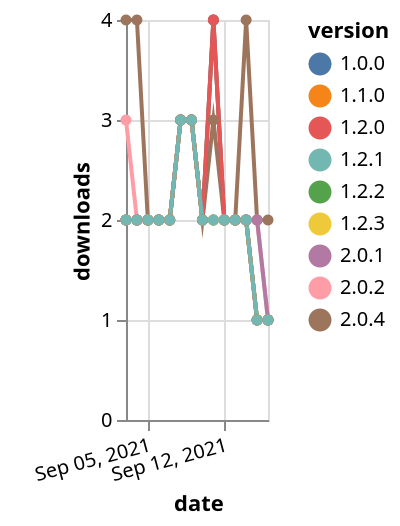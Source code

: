 {"$schema": "https://vega.github.io/schema/vega-lite/v5.json", "description": "A simple bar chart with embedded data.", "data": {"values": [{"date": "2021-09-03", "total": 228, "delta": 3, "version": "2.0.2"}, {"date": "2021-09-04", "total": 230, "delta": 2, "version": "2.0.2"}, {"date": "2021-09-05", "total": 232, "delta": 2, "version": "2.0.2"}, {"date": "2021-09-06", "total": 234, "delta": 2, "version": "2.0.2"}, {"date": "2021-09-07", "total": 236, "delta": 2, "version": "2.0.2"}, {"date": "2021-09-08", "total": 239, "delta": 3, "version": "2.0.2"}, {"date": "2021-09-09", "total": 242, "delta": 3, "version": "2.0.2"}, {"date": "2021-09-10", "total": 244, "delta": 2, "version": "2.0.2"}, {"date": "2021-09-11", "total": 246, "delta": 2, "version": "2.0.2"}, {"date": "2021-09-12", "total": 248, "delta": 2, "version": "2.0.2"}, {"date": "2021-09-13", "total": 250, "delta": 2, "version": "2.0.2"}, {"date": "2021-09-14", "total": 252, "delta": 2, "version": "2.0.2"}, {"date": "2021-09-15", "total": 254, "delta": 2, "version": "2.0.2"}, {"date": "2021-09-16", "total": 255, "delta": 1, "version": "2.0.2"}, {"date": "2021-09-03", "total": 1240, "delta": 2, "version": "1.1.0"}, {"date": "2021-09-04", "total": 1242, "delta": 2, "version": "1.1.0"}, {"date": "2021-09-05", "total": 1244, "delta": 2, "version": "1.1.0"}, {"date": "2021-09-06", "total": 1246, "delta": 2, "version": "1.1.0"}, {"date": "2021-09-07", "total": 1248, "delta": 2, "version": "1.1.0"}, {"date": "2021-09-08", "total": 1251, "delta": 3, "version": "1.1.0"}, {"date": "2021-09-09", "total": 1254, "delta": 3, "version": "1.1.0"}, {"date": "2021-09-10", "total": 1256, "delta": 2, "version": "1.1.0"}, {"date": "2021-09-11", "total": 1260, "delta": 4, "version": "1.1.0"}, {"date": "2021-09-12", "total": 1262, "delta": 2, "version": "1.1.0"}, {"date": "2021-09-13", "total": 1264, "delta": 2, "version": "1.1.0"}, {"date": "2021-09-14", "total": 1266, "delta": 2, "version": "1.1.0"}, {"date": "2021-09-15", "total": 1267, "delta": 1, "version": "1.1.0"}, {"date": "2021-09-16", "total": 1268, "delta": 1, "version": "1.1.0"}, {"date": "2021-09-03", "total": 102, "delta": 4, "version": "2.0.4"}, {"date": "2021-09-04", "total": 106, "delta": 4, "version": "2.0.4"}, {"date": "2021-09-05", "total": 108, "delta": 2, "version": "2.0.4"}, {"date": "2021-09-06", "total": 110, "delta": 2, "version": "2.0.4"}, {"date": "2021-09-07", "total": 112, "delta": 2, "version": "2.0.4"}, {"date": "2021-09-08", "total": 115, "delta": 3, "version": "2.0.4"}, {"date": "2021-09-09", "total": 118, "delta": 3, "version": "2.0.4"}, {"date": "2021-09-10", "total": 120, "delta": 2, "version": "2.0.4"}, {"date": "2021-09-11", "total": 123, "delta": 3, "version": "2.0.4"}, {"date": "2021-09-12", "total": 125, "delta": 2, "version": "2.0.4"}, {"date": "2021-09-13", "total": 127, "delta": 2, "version": "2.0.4"}, {"date": "2021-09-14", "total": 131, "delta": 4, "version": "2.0.4"}, {"date": "2021-09-15", "total": 133, "delta": 2, "version": "2.0.4"}, {"date": "2021-09-16", "total": 135, "delta": 2, "version": "2.0.4"}, {"date": "2021-09-03", "total": 1489, "delta": 2, "version": "1.0.0"}, {"date": "2021-09-04", "total": 1491, "delta": 2, "version": "1.0.0"}, {"date": "2021-09-05", "total": 1493, "delta": 2, "version": "1.0.0"}, {"date": "2021-09-06", "total": 1495, "delta": 2, "version": "1.0.0"}, {"date": "2021-09-07", "total": 1497, "delta": 2, "version": "1.0.0"}, {"date": "2021-09-08", "total": 1500, "delta": 3, "version": "1.0.0"}, {"date": "2021-09-09", "total": 1503, "delta": 3, "version": "1.0.0"}, {"date": "2021-09-10", "total": 1505, "delta": 2, "version": "1.0.0"}, {"date": "2021-09-11", "total": 1509, "delta": 4, "version": "1.0.0"}, {"date": "2021-09-12", "total": 1511, "delta": 2, "version": "1.0.0"}, {"date": "2021-09-13", "total": 1513, "delta": 2, "version": "1.0.0"}, {"date": "2021-09-14", "total": 1515, "delta": 2, "version": "1.0.0"}, {"date": "2021-09-15", "total": 1516, "delta": 1, "version": "1.0.0"}, {"date": "2021-09-16", "total": 1517, "delta": 1, "version": "1.0.0"}, {"date": "2021-09-03", "total": 879, "delta": 2, "version": "1.2.2"}, {"date": "2021-09-04", "total": 881, "delta": 2, "version": "1.2.2"}, {"date": "2021-09-05", "total": 883, "delta": 2, "version": "1.2.2"}, {"date": "2021-09-06", "total": 885, "delta": 2, "version": "1.2.2"}, {"date": "2021-09-07", "total": 887, "delta": 2, "version": "1.2.2"}, {"date": "2021-09-08", "total": 890, "delta": 3, "version": "1.2.2"}, {"date": "2021-09-09", "total": 893, "delta": 3, "version": "1.2.2"}, {"date": "2021-09-10", "total": 895, "delta": 2, "version": "1.2.2"}, {"date": "2021-09-11", "total": 897, "delta": 2, "version": "1.2.2"}, {"date": "2021-09-12", "total": 899, "delta": 2, "version": "1.2.2"}, {"date": "2021-09-13", "total": 901, "delta": 2, "version": "1.2.2"}, {"date": "2021-09-14", "total": 903, "delta": 2, "version": "1.2.2"}, {"date": "2021-09-15", "total": 904, "delta": 1, "version": "1.2.2"}, {"date": "2021-09-16", "total": 905, "delta": 1, "version": "1.2.2"}, {"date": "2021-09-03", "total": 388, "delta": 2, "version": "2.0.1"}, {"date": "2021-09-04", "total": 390, "delta": 2, "version": "2.0.1"}, {"date": "2021-09-05", "total": 392, "delta": 2, "version": "2.0.1"}, {"date": "2021-09-06", "total": 394, "delta": 2, "version": "2.0.1"}, {"date": "2021-09-07", "total": 396, "delta": 2, "version": "2.0.1"}, {"date": "2021-09-08", "total": 399, "delta": 3, "version": "2.0.1"}, {"date": "2021-09-09", "total": 402, "delta": 3, "version": "2.0.1"}, {"date": "2021-09-10", "total": 404, "delta": 2, "version": "2.0.1"}, {"date": "2021-09-11", "total": 406, "delta": 2, "version": "2.0.1"}, {"date": "2021-09-12", "total": 408, "delta": 2, "version": "2.0.1"}, {"date": "2021-09-13", "total": 410, "delta": 2, "version": "2.0.1"}, {"date": "2021-09-14", "total": 412, "delta": 2, "version": "2.0.1"}, {"date": "2021-09-15", "total": 414, "delta": 2, "version": "2.0.1"}, {"date": "2021-09-16", "total": 415, "delta": 1, "version": "2.0.1"}, {"date": "2021-09-03", "total": 480, "delta": 2, "version": "1.2.3"}, {"date": "2021-09-04", "total": 482, "delta": 2, "version": "1.2.3"}, {"date": "2021-09-05", "total": 484, "delta": 2, "version": "1.2.3"}, {"date": "2021-09-06", "total": 486, "delta": 2, "version": "1.2.3"}, {"date": "2021-09-07", "total": 488, "delta": 2, "version": "1.2.3"}, {"date": "2021-09-08", "total": 491, "delta": 3, "version": "1.2.3"}, {"date": "2021-09-09", "total": 494, "delta": 3, "version": "1.2.3"}, {"date": "2021-09-10", "total": 496, "delta": 2, "version": "1.2.3"}, {"date": "2021-09-11", "total": 498, "delta": 2, "version": "1.2.3"}, {"date": "2021-09-12", "total": 500, "delta": 2, "version": "1.2.3"}, {"date": "2021-09-13", "total": 502, "delta": 2, "version": "1.2.3"}, {"date": "2021-09-14", "total": 504, "delta": 2, "version": "1.2.3"}, {"date": "2021-09-15", "total": 505, "delta": 1, "version": "1.2.3"}, {"date": "2021-09-16", "total": 506, "delta": 1, "version": "1.2.3"}, {"date": "2021-09-03", "total": 1082, "delta": 2, "version": "1.2.0"}, {"date": "2021-09-04", "total": 1084, "delta": 2, "version": "1.2.0"}, {"date": "2021-09-05", "total": 1086, "delta": 2, "version": "1.2.0"}, {"date": "2021-09-06", "total": 1088, "delta": 2, "version": "1.2.0"}, {"date": "2021-09-07", "total": 1090, "delta": 2, "version": "1.2.0"}, {"date": "2021-09-08", "total": 1093, "delta": 3, "version": "1.2.0"}, {"date": "2021-09-09", "total": 1096, "delta": 3, "version": "1.2.0"}, {"date": "2021-09-10", "total": 1098, "delta": 2, "version": "1.2.0"}, {"date": "2021-09-11", "total": 1102, "delta": 4, "version": "1.2.0"}, {"date": "2021-09-12", "total": 1104, "delta": 2, "version": "1.2.0"}, {"date": "2021-09-13", "total": 1106, "delta": 2, "version": "1.2.0"}, {"date": "2021-09-14", "total": 1108, "delta": 2, "version": "1.2.0"}, {"date": "2021-09-15", "total": 1109, "delta": 1, "version": "1.2.0"}, {"date": "2021-09-16", "total": 1110, "delta": 1, "version": "1.2.0"}, {"date": "2021-09-03", "total": 950, "delta": 2, "version": "1.2.1"}, {"date": "2021-09-04", "total": 952, "delta": 2, "version": "1.2.1"}, {"date": "2021-09-05", "total": 954, "delta": 2, "version": "1.2.1"}, {"date": "2021-09-06", "total": 956, "delta": 2, "version": "1.2.1"}, {"date": "2021-09-07", "total": 958, "delta": 2, "version": "1.2.1"}, {"date": "2021-09-08", "total": 961, "delta": 3, "version": "1.2.1"}, {"date": "2021-09-09", "total": 964, "delta": 3, "version": "1.2.1"}, {"date": "2021-09-10", "total": 966, "delta": 2, "version": "1.2.1"}, {"date": "2021-09-11", "total": 968, "delta": 2, "version": "1.2.1"}, {"date": "2021-09-12", "total": 970, "delta": 2, "version": "1.2.1"}, {"date": "2021-09-13", "total": 972, "delta": 2, "version": "1.2.1"}, {"date": "2021-09-14", "total": 974, "delta": 2, "version": "1.2.1"}, {"date": "2021-09-15", "total": 975, "delta": 1, "version": "1.2.1"}, {"date": "2021-09-16", "total": 976, "delta": 1, "version": "1.2.1"}]}, "width": "container", "mark": {"type": "line", "point": {"filled": true}}, "encoding": {"x": {"field": "date", "type": "temporal", "timeUnit": "yearmonthdate", "title": "date", "axis": {"labelAngle": -15}}, "y": {"field": "delta", "type": "quantitative", "title": "downloads"}, "color": {"field": "version", "type": "nominal"}, "tooltip": {"field": "delta"}}}